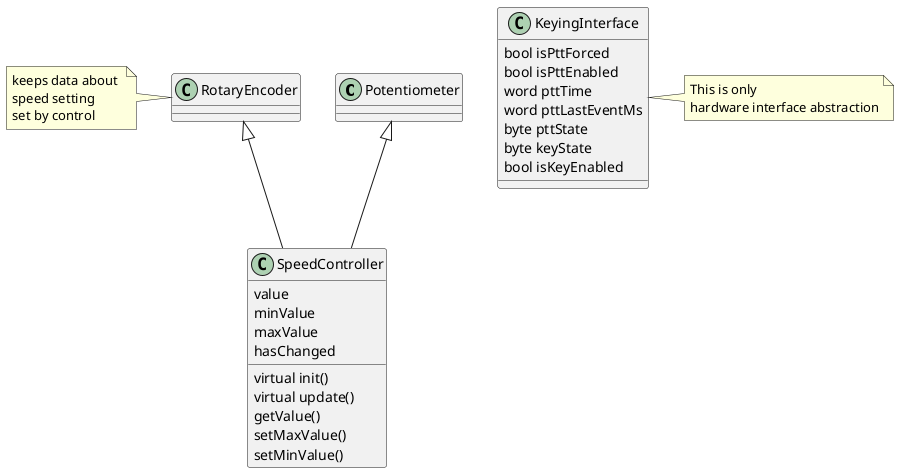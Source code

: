 @startuml Architecture

Potentiometer <|-- SpeedController
RotaryEncoder <|-- SpeedController

SpeedController : value
SpeedController : minValue
SpeedController : maxValue
SpeedController : hasChanged
SpeedController : virtual init()
SpeedController : virtual update()
SpeedController : getValue()
SpeedController : setMaxValue()
SpeedController : setMinValue()

note left 
 keeps data about 
 speed setting 
 set by control
end note

class KeyingInterface
KeyingInterface : bool isPttForced
KeyingInterface : bool isPttEnabled
KeyingInterface : word pttTime
KeyingInterface : word pttLastEventMs
KeyingInterface : byte pttState 
KeyingInterface : byte keyState 
KeyingInterface : bool isKeyEnabled 

note right 
 This is only
 hardware interface abstraction
end note 

@enduml